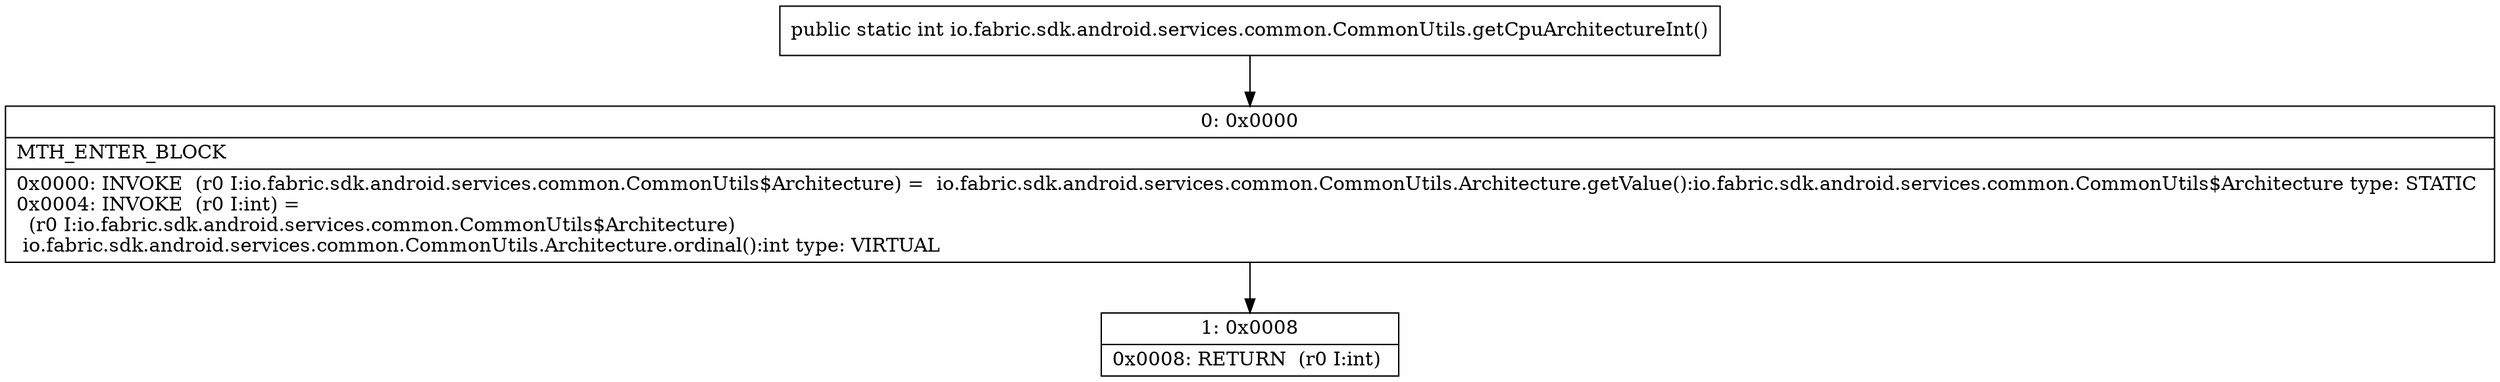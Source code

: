 digraph "CFG forio.fabric.sdk.android.services.common.CommonUtils.getCpuArchitectureInt()I" {
Node_0 [shape=record,label="{0\:\ 0x0000|MTH_ENTER_BLOCK\l|0x0000: INVOKE  (r0 I:io.fabric.sdk.android.services.common.CommonUtils$Architecture) =  io.fabric.sdk.android.services.common.CommonUtils.Architecture.getValue():io.fabric.sdk.android.services.common.CommonUtils$Architecture type: STATIC \l0x0004: INVOKE  (r0 I:int) = \l  (r0 I:io.fabric.sdk.android.services.common.CommonUtils$Architecture)\l io.fabric.sdk.android.services.common.CommonUtils.Architecture.ordinal():int type: VIRTUAL \l}"];
Node_1 [shape=record,label="{1\:\ 0x0008|0x0008: RETURN  (r0 I:int) \l}"];
MethodNode[shape=record,label="{public static int io.fabric.sdk.android.services.common.CommonUtils.getCpuArchitectureInt() }"];
MethodNode -> Node_0;
Node_0 -> Node_1;
}


